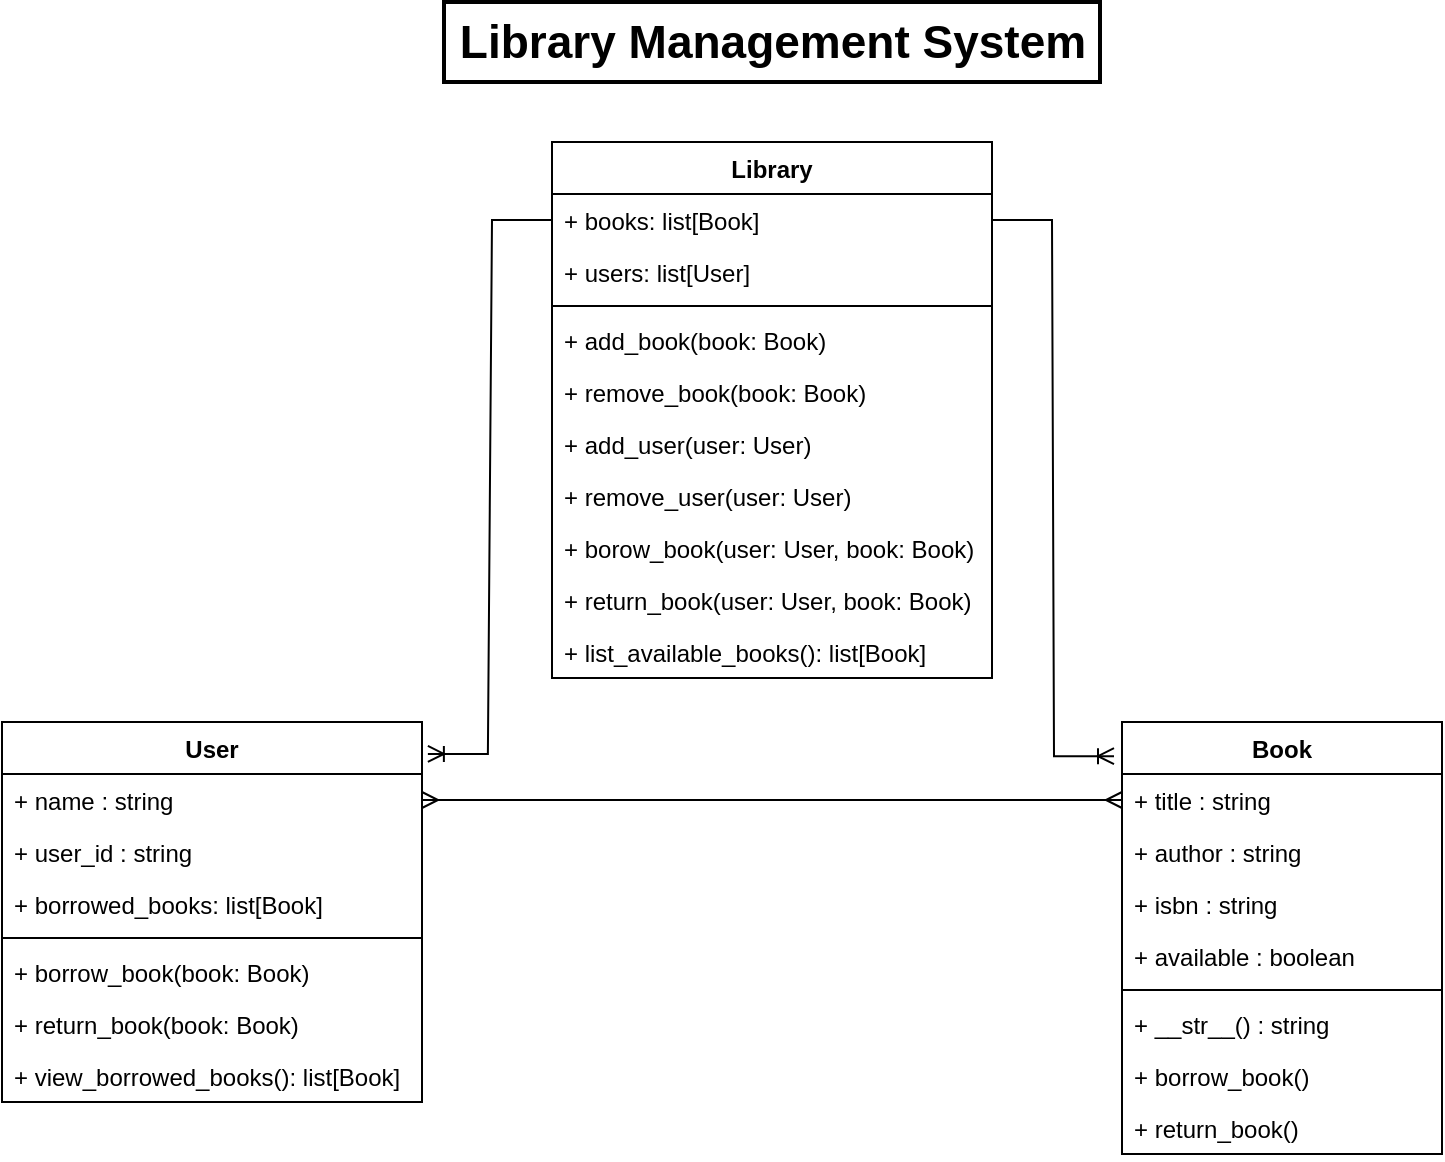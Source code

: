 <mxfile version="26.0.9">
  <diagram name="Page-1" id="Rh6T3ysMxEDTdtxoDB6N">
    <mxGraphModel dx="1098" dy="648" grid="1" gridSize="10" guides="1" tooltips="1" connect="1" arrows="1" fold="1" page="1" pageScale="1" pageWidth="850" pageHeight="1100" math="0" shadow="0">
      <root>
        <mxCell id="0" />
        <mxCell id="1" parent="0" />
        <mxCell id="LWmVjXAZPwJa52KBxbuV-1" value="Book" style="swimlane;fontStyle=1;align=center;verticalAlign=top;childLayout=stackLayout;horizontal=1;startSize=26;horizontalStack=0;resizeParent=1;resizeParentMax=0;resizeLast=0;collapsible=1;marginBottom=0;whiteSpace=wrap;html=1;" parent="1" vertex="1">
          <mxGeometry x="600" y="400" width="160" height="216" as="geometry" />
        </mxCell>
        <mxCell id="LWmVjXAZPwJa52KBxbuV-18" value="+ title : string" style="text;strokeColor=none;fillColor=none;align=left;verticalAlign=top;spacingLeft=4;spacingRight=4;overflow=hidden;rotatable=0;points=[[0,0.5],[1,0.5]];portConstraint=eastwest;whiteSpace=wrap;html=1;" parent="LWmVjXAZPwJa52KBxbuV-1" vertex="1">
          <mxGeometry y="26" width="160" height="26" as="geometry" />
        </mxCell>
        <mxCell id="LWmVjXAZPwJa52KBxbuV-17" value="+ author : string" style="text;strokeColor=none;fillColor=none;align=left;verticalAlign=top;spacingLeft=4;spacingRight=4;overflow=hidden;rotatable=0;points=[[0,0.5],[1,0.5]];portConstraint=eastwest;whiteSpace=wrap;html=1;" parent="LWmVjXAZPwJa52KBxbuV-1" vertex="1">
          <mxGeometry y="52" width="160" height="26" as="geometry" />
        </mxCell>
        <mxCell id="LWmVjXAZPwJa52KBxbuV-16" value="+ isbn : string" style="text;strokeColor=none;fillColor=none;align=left;verticalAlign=top;spacingLeft=4;spacingRight=4;overflow=hidden;rotatable=0;points=[[0,0.5],[1,0.5]];portConstraint=eastwest;whiteSpace=wrap;html=1;" parent="LWmVjXAZPwJa52KBxbuV-1" vertex="1">
          <mxGeometry y="78" width="160" height="26" as="geometry" />
        </mxCell>
        <mxCell id="LWmVjXAZPwJa52KBxbuV-2" value="+ available : boolean" style="text;strokeColor=none;fillColor=none;align=left;verticalAlign=top;spacingLeft=4;spacingRight=4;overflow=hidden;rotatable=0;points=[[0,0.5],[1,0.5]];portConstraint=eastwest;whiteSpace=wrap;html=1;" parent="LWmVjXAZPwJa52KBxbuV-1" vertex="1">
          <mxGeometry y="104" width="160" height="26" as="geometry" />
        </mxCell>
        <mxCell id="LWmVjXAZPwJa52KBxbuV-3" value="" style="line;strokeWidth=1;fillColor=none;align=left;verticalAlign=middle;spacingTop=-1;spacingLeft=3;spacingRight=3;rotatable=0;labelPosition=right;points=[];portConstraint=eastwest;strokeColor=inherit;" parent="LWmVjXAZPwJa52KBxbuV-1" vertex="1">
          <mxGeometry y="130" width="160" height="8" as="geometry" />
        </mxCell>
        <mxCell id="LWmVjXAZPwJa52KBxbuV-20" value="+ __str__() : string" style="text;strokeColor=none;fillColor=none;align=left;verticalAlign=top;spacingLeft=4;spacingRight=4;overflow=hidden;rotatable=0;points=[[0,0.5],[1,0.5]];portConstraint=eastwest;whiteSpace=wrap;html=1;" parent="LWmVjXAZPwJa52KBxbuV-1" vertex="1">
          <mxGeometry y="138" width="160" height="26" as="geometry" />
        </mxCell>
        <mxCell id="LWmVjXAZPwJa52KBxbuV-19" value="+ borrow_book()&amp;nbsp; " style="text;strokeColor=none;fillColor=none;align=left;verticalAlign=top;spacingLeft=4;spacingRight=4;overflow=hidden;rotatable=0;points=[[0,0.5],[1,0.5]];portConstraint=eastwest;whiteSpace=wrap;html=1;" parent="LWmVjXAZPwJa52KBxbuV-1" vertex="1">
          <mxGeometry y="164" width="160" height="26" as="geometry" />
        </mxCell>
        <mxCell id="LWmVjXAZPwJa52KBxbuV-4" value="+ return_book()" style="text;strokeColor=none;fillColor=none;align=left;verticalAlign=top;spacingLeft=4;spacingRight=4;overflow=hidden;rotatable=0;points=[[0,0.5],[1,0.5]];portConstraint=eastwest;whiteSpace=wrap;html=1;" parent="LWmVjXAZPwJa52KBxbuV-1" vertex="1">
          <mxGeometry y="190" width="160" height="26" as="geometry" />
        </mxCell>
        <mxCell id="LWmVjXAZPwJa52KBxbuV-5" value="User" style="swimlane;fontStyle=1;align=center;verticalAlign=top;childLayout=stackLayout;horizontal=1;startSize=26;horizontalStack=0;resizeParent=1;resizeParentMax=0;resizeLast=0;collapsible=1;marginBottom=0;whiteSpace=wrap;html=1;" parent="1" vertex="1">
          <mxGeometry x="40" y="400" width="210" height="190" as="geometry" />
        </mxCell>
        <mxCell id="scohmfD3HlIpNi4_g2xf-2" value="+ name : string" style="text;strokeColor=none;fillColor=none;align=left;verticalAlign=top;spacingLeft=4;spacingRight=4;overflow=hidden;rotatable=0;points=[[0,0.5],[1,0.5]];portConstraint=eastwest;whiteSpace=wrap;html=1;" parent="LWmVjXAZPwJa52KBxbuV-5" vertex="1">
          <mxGeometry y="26" width="210" height="26" as="geometry" />
        </mxCell>
        <mxCell id="scohmfD3HlIpNi4_g2xf-1" value="+ user_id : string" style="text;strokeColor=none;fillColor=none;align=left;verticalAlign=top;spacingLeft=4;spacingRight=4;overflow=hidden;rotatable=0;points=[[0,0.5],[1,0.5]];portConstraint=eastwest;whiteSpace=wrap;html=1;" parent="LWmVjXAZPwJa52KBxbuV-5" vertex="1">
          <mxGeometry y="52" width="210" height="26" as="geometry" />
        </mxCell>
        <mxCell id="LWmVjXAZPwJa52KBxbuV-6" value="+ borrowed_books: list[Book]" style="text;strokeColor=none;fillColor=none;align=left;verticalAlign=top;spacingLeft=4;spacingRight=4;overflow=hidden;rotatable=0;points=[[0,0.5],[1,0.5]];portConstraint=eastwest;whiteSpace=wrap;html=1;" parent="LWmVjXAZPwJa52KBxbuV-5" vertex="1">
          <mxGeometry y="78" width="210" height="26" as="geometry" />
        </mxCell>
        <mxCell id="LWmVjXAZPwJa52KBxbuV-7" value="" style="line;strokeWidth=1;fillColor=none;align=left;verticalAlign=middle;spacingTop=-1;spacingLeft=3;spacingRight=3;rotatable=0;labelPosition=right;points=[];portConstraint=eastwest;strokeColor=inherit;" parent="LWmVjXAZPwJa52KBxbuV-5" vertex="1">
          <mxGeometry y="104" width="210" height="8" as="geometry" />
        </mxCell>
        <mxCell id="scohmfD3HlIpNi4_g2xf-4" value="+ borrow_book(book: Book)" style="text;strokeColor=none;fillColor=none;align=left;verticalAlign=top;spacingLeft=4;spacingRight=4;overflow=hidden;rotatable=0;points=[[0,0.5],[1,0.5]];portConstraint=eastwest;whiteSpace=wrap;html=1;" parent="LWmVjXAZPwJa52KBxbuV-5" vertex="1">
          <mxGeometry y="112" width="210" height="26" as="geometry" />
        </mxCell>
        <mxCell id="scohmfD3HlIpNi4_g2xf-3" value="+ return_book(book: Book)" style="text;strokeColor=none;fillColor=none;align=left;verticalAlign=top;spacingLeft=4;spacingRight=4;overflow=hidden;rotatable=0;points=[[0,0.5],[1,0.5]];portConstraint=eastwest;whiteSpace=wrap;html=1;" parent="LWmVjXAZPwJa52KBxbuV-5" vertex="1">
          <mxGeometry y="138" width="210" height="26" as="geometry" />
        </mxCell>
        <mxCell id="LWmVjXAZPwJa52KBxbuV-8" value="+ view_borrowed_books(): list[Book]" style="text;strokeColor=none;fillColor=none;align=left;verticalAlign=top;spacingLeft=4;spacingRight=4;overflow=hidden;rotatable=0;points=[[0,0.5],[1,0.5]];portConstraint=eastwest;whiteSpace=wrap;html=1;" parent="LWmVjXAZPwJa52KBxbuV-5" vertex="1">
          <mxGeometry y="164" width="210" height="26" as="geometry" />
        </mxCell>
        <mxCell id="LWmVjXAZPwJa52KBxbuV-9" value="Library" style="swimlane;fontStyle=1;align=center;verticalAlign=top;childLayout=stackLayout;horizontal=1;startSize=26;horizontalStack=0;resizeParent=1;resizeParentMax=0;resizeLast=0;collapsible=1;marginBottom=0;whiteSpace=wrap;html=1;" parent="1" vertex="1">
          <mxGeometry x="315" y="110" width="220" height="268" as="geometry" />
        </mxCell>
        <mxCell id="Jj0gThiOv0v928e32_UK-3" value="+ books: list[Book]" style="text;strokeColor=none;fillColor=none;align=left;verticalAlign=top;spacingLeft=4;spacingRight=4;overflow=hidden;rotatable=0;points=[[0,0.5],[1,0.5]];portConstraint=eastwest;whiteSpace=wrap;html=1;" vertex="1" parent="LWmVjXAZPwJa52KBxbuV-9">
          <mxGeometry y="26" width="220" height="26" as="geometry" />
        </mxCell>
        <mxCell id="LWmVjXAZPwJa52KBxbuV-10" value="+ users: list[User]" style="text;strokeColor=none;fillColor=none;align=left;verticalAlign=top;spacingLeft=4;spacingRight=4;overflow=hidden;rotatable=0;points=[[0,0.5],[1,0.5]];portConstraint=eastwest;whiteSpace=wrap;html=1;" parent="LWmVjXAZPwJa52KBxbuV-9" vertex="1">
          <mxGeometry y="52" width="220" height="26" as="geometry" />
        </mxCell>
        <mxCell id="LWmVjXAZPwJa52KBxbuV-11" value="" style="line;strokeWidth=1;fillColor=none;align=left;verticalAlign=middle;spacingTop=-1;spacingLeft=3;spacingRight=3;rotatable=0;labelPosition=right;points=[];portConstraint=eastwest;strokeColor=inherit;" parent="LWmVjXAZPwJa52KBxbuV-9" vertex="1">
          <mxGeometry y="78" width="220" height="8" as="geometry" />
        </mxCell>
        <mxCell id="Jj0gThiOv0v928e32_UK-9" value="+ add_book(book: Book)" style="text;strokeColor=none;fillColor=none;align=left;verticalAlign=top;spacingLeft=4;spacingRight=4;overflow=hidden;rotatable=0;points=[[0,0.5],[1,0.5]];portConstraint=eastwest;whiteSpace=wrap;html=1;" vertex="1" parent="LWmVjXAZPwJa52KBxbuV-9">
          <mxGeometry y="86" width="220" height="26" as="geometry" />
        </mxCell>
        <mxCell id="Jj0gThiOv0v928e32_UK-8" value="+ remove_book(book: Book)" style="text;strokeColor=none;fillColor=none;align=left;verticalAlign=top;spacingLeft=4;spacingRight=4;overflow=hidden;rotatable=0;points=[[0,0.5],[1,0.5]];portConstraint=eastwest;whiteSpace=wrap;html=1;" vertex="1" parent="LWmVjXAZPwJa52KBxbuV-9">
          <mxGeometry y="112" width="220" height="26" as="geometry" />
        </mxCell>
        <mxCell id="Jj0gThiOv0v928e32_UK-7" value="+ add_user(user: User)" style="text;strokeColor=none;fillColor=none;align=left;verticalAlign=top;spacingLeft=4;spacingRight=4;overflow=hidden;rotatable=0;points=[[0,0.5],[1,0.5]];portConstraint=eastwest;whiteSpace=wrap;html=1;" vertex="1" parent="LWmVjXAZPwJa52KBxbuV-9">
          <mxGeometry y="138" width="220" height="26" as="geometry" />
        </mxCell>
        <mxCell id="Jj0gThiOv0v928e32_UK-6" value="+ remove_user(user: User)" style="text;strokeColor=none;fillColor=none;align=left;verticalAlign=top;spacingLeft=4;spacingRight=4;overflow=hidden;rotatable=0;points=[[0,0.5],[1,0.5]];portConstraint=eastwest;whiteSpace=wrap;html=1;" vertex="1" parent="LWmVjXAZPwJa52KBxbuV-9">
          <mxGeometry y="164" width="220" height="26" as="geometry" />
        </mxCell>
        <mxCell id="Jj0gThiOv0v928e32_UK-5" value="+ borow_book(user: User, book: Book)" style="text;strokeColor=none;fillColor=none;align=left;verticalAlign=top;spacingLeft=4;spacingRight=4;overflow=hidden;rotatable=0;points=[[0,0.5],[1,0.5]];portConstraint=eastwest;whiteSpace=wrap;html=1;" vertex="1" parent="LWmVjXAZPwJa52KBxbuV-9">
          <mxGeometry y="190" width="220" height="26" as="geometry" />
        </mxCell>
        <mxCell id="Jj0gThiOv0v928e32_UK-4" value="+ return_book(user: User, book: Book)" style="text;strokeColor=none;fillColor=none;align=left;verticalAlign=top;spacingLeft=4;spacingRight=4;overflow=hidden;rotatable=0;points=[[0,0.5],[1,0.5]];portConstraint=eastwest;whiteSpace=wrap;html=1;" vertex="1" parent="LWmVjXAZPwJa52KBxbuV-9">
          <mxGeometry y="216" width="220" height="26" as="geometry" />
        </mxCell>
        <mxCell id="LWmVjXAZPwJa52KBxbuV-12" value="+ list_available_books(): list[Book]" style="text;strokeColor=none;fillColor=none;align=left;verticalAlign=top;spacingLeft=4;spacingRight=4;overflow=hidden;rotatable=0;points=[[0,0.5],[1,0.5]];portConstraint=eastwest;whiteSpace=wrap;html=1;" parent="LWmVjXAZPwJa52KBxbuV-9" vertex="1">
          <mxGeometry y="242" width="220" height="26" as="geometry" />
        </mxCell>
        <mxCell id="LWmVjXAZPwJa52KBxbuV-13" value="&lt;font style=&quot;font-size: 23px;&quot;&gt;Library Management System&lt;/font&gt;" style="text;align=center;fontStyle=1;verticalAlign=middle;spacingLeft=3;spacingRight=3;strokeColor=default;rotatable=0;points=[[0,0.5],[1,0.5]];portConstraint=eastwest;html=1;strokeWidth=2;" parent="1" vertex="1">
          <mxGeometry x="261" y="40" width="328" height="40" as="geometry" />
        </mxCell>
        <mxCell id="Jj0gThiOv0v928e32_UK-17" value="" style="edgeStyle=entityRelationEdgeStyle;fontSize=12;html=1;endArrow=ERoneToMany;rounded=0;movable=1;resizable=1;rotatable=1;deletable=1;editable=1;locked=0;connectable=1;entryX=1.014;entryY=0.084;entryDx=0;entryDy=0;exitX=0;exitY=0.5;exitDx=0;exitDy=0;entryPerimeter=0;" edge="1" parent="1" source="Jj0gThiOv0v928e32_UK-3" target="LWmVjXAZPwJa52KBxbuV-5">
          <mxGeometry width="100" height="100" relative="1" as="geometry">
            <mxPoint x="420" y="380" as="sourcePoint" />
            <mxPoint x="121" y="340" as="targetPoint" />
            <Array as="points">
              <mxPoint x="280" y="367.01" />
            </Array>
          </mxGeometry>
        </mxCell>
        <mxCell id="Jj0gThiOv0v928e32_UK-18" value="" style="edgeStyle=entityRelationEdgeStyle;fontSize=12;html=1;endArrow=ERoneToMany;rounded=0;movable=1;resizable=1;rotatable=1;deletable=1;editable=1;locked=0;connectable=1;exitX=1;exitY=0.5;exitDx=0;exitDy=0;entryX=-0.025;entryY=0.079;entryDx=0;entryDy=0;entryPerimeter=0;" edge="1" parent="1" source="Jj0gThiOv0v928e32_UK-3" target="LWmVjXAZPwJa52KBxbuV-1">
          <mxGeometry width="100" height="100" relative="1" as="geometry">
            <mxPoint x="650" y="200" as="sourcePoint" />
            <mxPoint x="580" y="420" as="targetPoint" />
            <Array as="points">
              <mxPoint x="615" y="418.01" />
            </Array>
          </mxGeometry>
        </mxCell>
        <mxCell id="Jj0gThiOv0v928e32_UK-19" value="" style="edgeStyle=entityRelationEdgeStyle;fontSize=12;html=1;endArrow=ERmany;startArrow=ERmany;rounded=0;exitX=1;exitY=0.5;exitDx=0;exitDy=0;entryX=0;entryY=0.5;entryDx=0;entryDy=0;" edge="1" parent="1" source="scohmfD3HlIpNi4_g2xf-2" target="LWmVjXAZPwJa52KBxbuV-18">
          <mxGeometry width="100" height="100" relative="1" as="geometry">
            <mxPoint x="250" y="390" as="sourcePoint" />
            <mxPoint x="350" y="290" as="targetPoint" />
            <Array as="points">
              <mxPoint x="340" y="450" />
            </Array>
          </mxGeometry>
        </mxCell>
      </root>
    </mxGraphModel>
  </diagram>
</mxfile>
